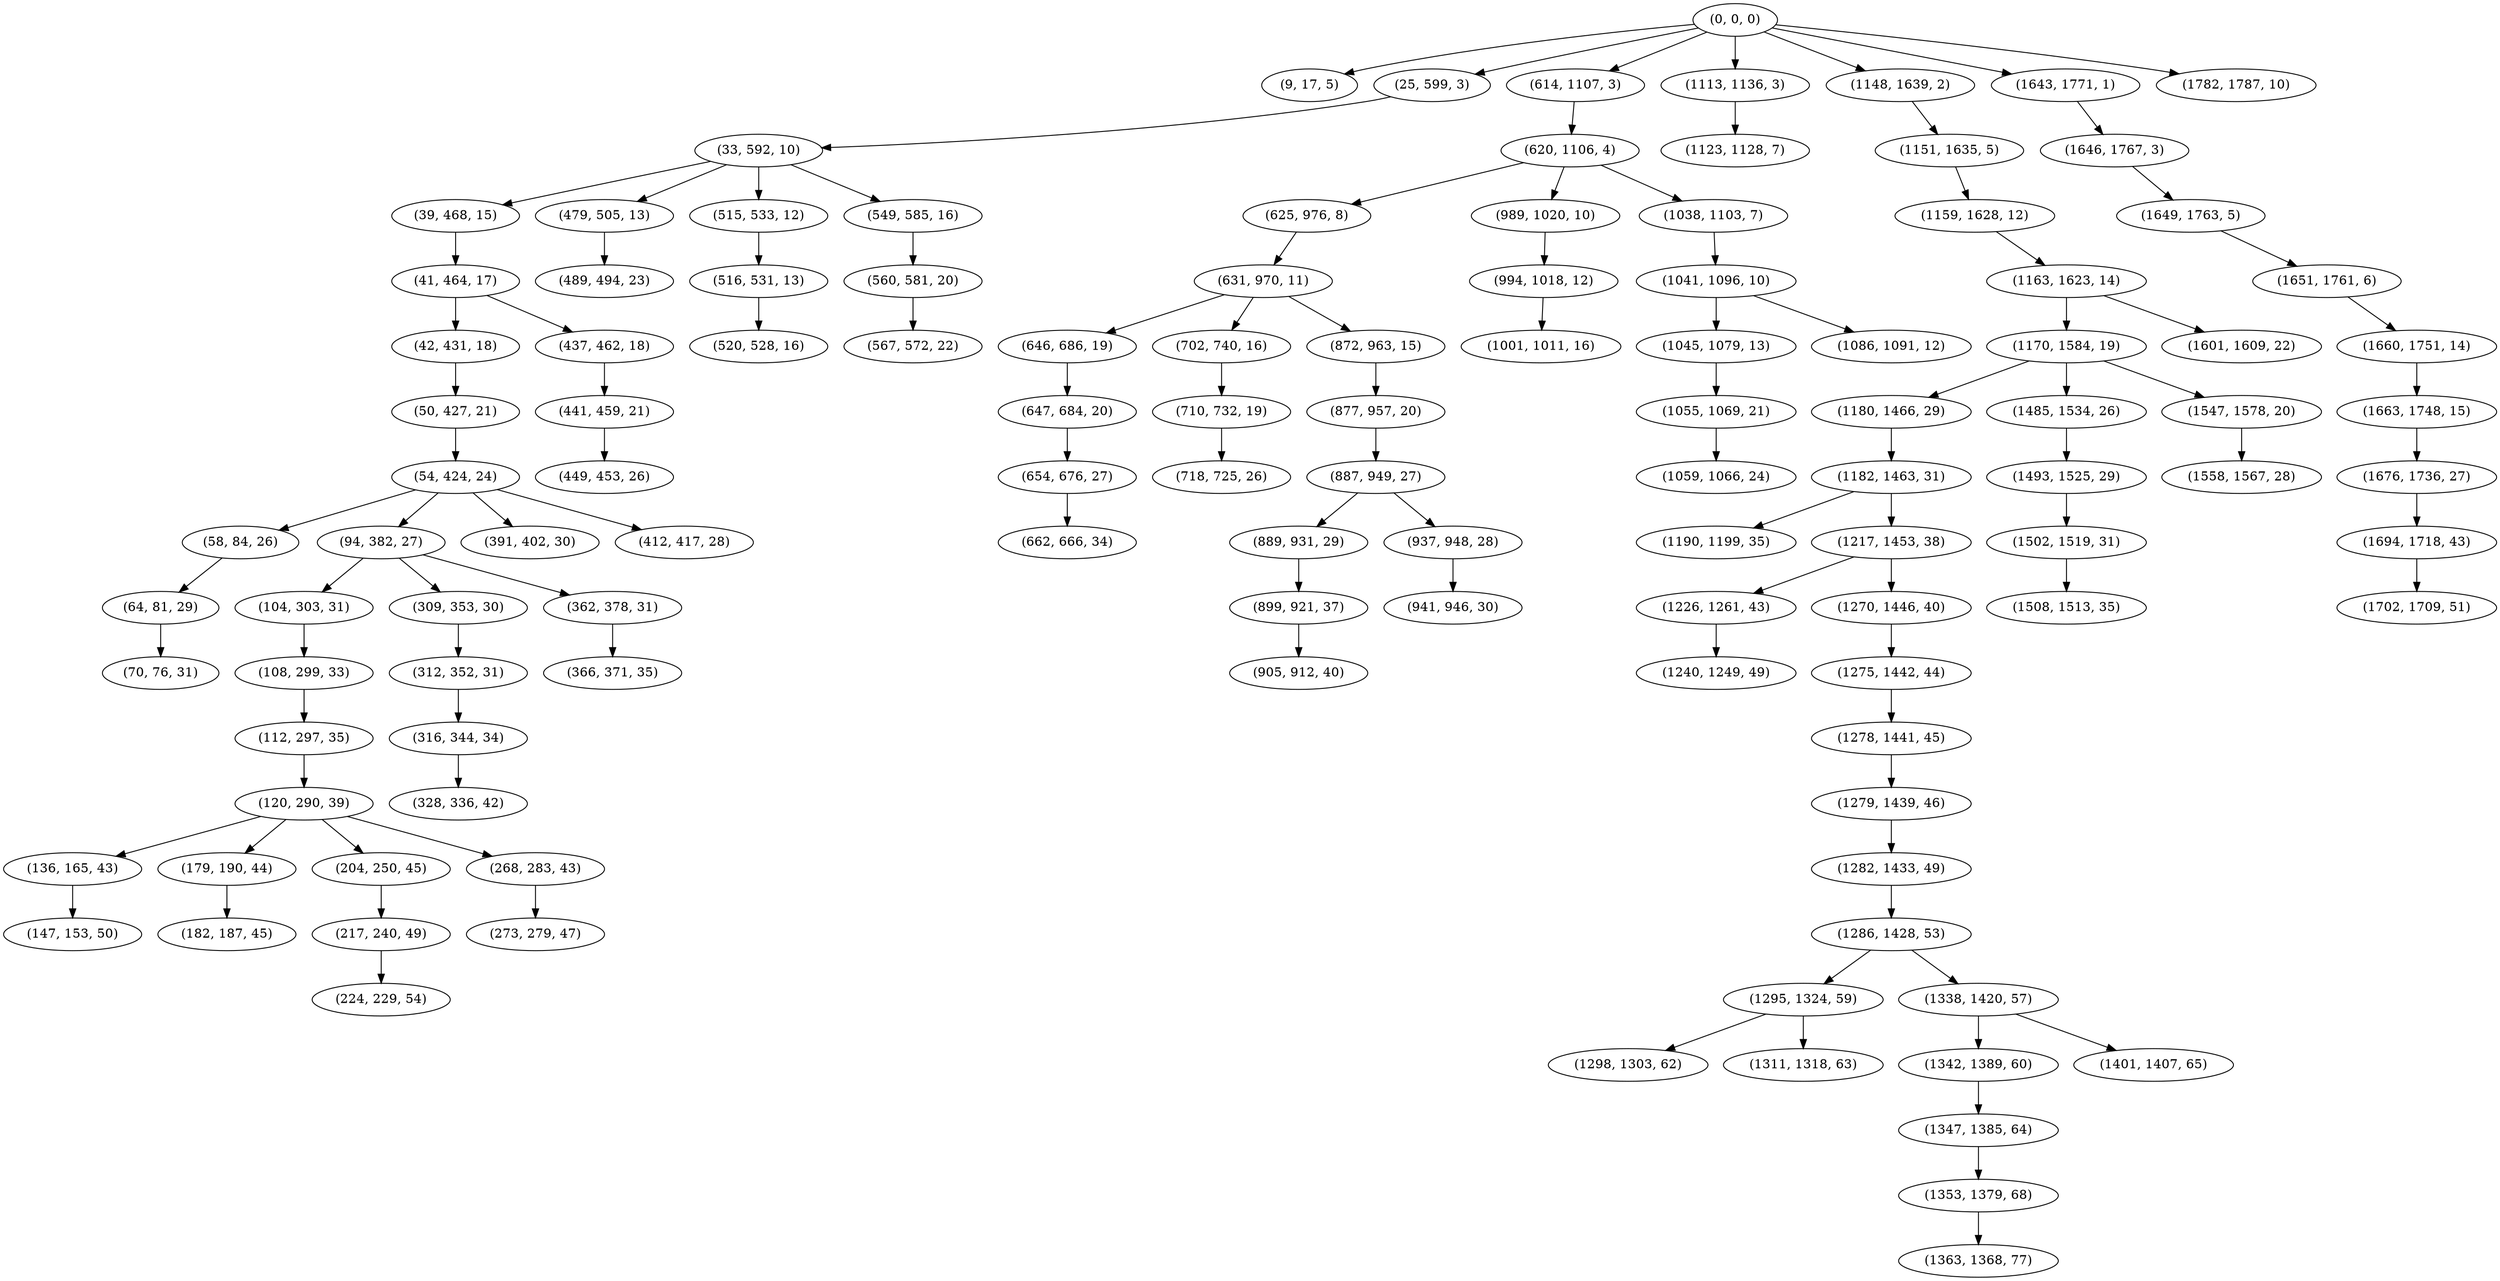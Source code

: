 digraph tree {
    "(0, 0, 0)";
    "(9, 17, 5)";
    "(25, 599, 3)";
    "(33, 592, 10)";
    "(39, 468, 15)";
    "(41, 464, 17)";
    "(42, 431, 18)";
    "(50, 427, 21)";
    "(54, 424, 24)";
    "(58, 84, 26)";
    "(64, 81, 29)";
    "(70, 76, 31)";
    "(94, 382, 27)";
    "(104, 303, 31)";
    "(108, 299, 33)";
    "(112, 297, 35)";
    "(120, 290, 39)";
    "(136, 165, 43)";
    "(147, 153, 50)";
    "(179, 190, 44)";
    "(182, 187, 45)";
    "(204, 250, 45)";
    "(217, 240, 49)";
    "(224, 229, 54)";
    "(268, 283, 43)";
    "(273, 279, 47)";
    "(309, 353, 30)";
    "(312, 352, 31)";
    "(316, 344, 34)";
    "(328, 336, 42)";
    "(362, 378, 31)";
    "(366, 371, 35)";
    "(391, 402, 30)";
    "(412, 417, 28)";
    "(437, 462, 18)";
    "(441, 459, 21)";
    "(449, 453, 26)";
    "(479, 505, 13)";
    "(489, 494, 23)";
    "(515, 533, 12)";
    "(516, 531, 13)";
    "(520, 528, 16)";
    "(549, 585, 16)";
    "(560, 581, 20)";
    "(567, 572, 22)";
    "(614, 1107, 3)";
    "(620, 1106, 4)";
    "(625, 976, 8)";
    "(631, 970, 11)";
    "(646, 686, 19)";
    "(647, 684, 20)";
    "(654, 676, 27)";
    "(662, 666, 34)";
    "(702, 740, 16)";
    "(710, 732, 19)";
    "(718, 725, 26)";
    "(872, 963, 15)";
    "(877, 957, 20)";
    "(887, 949, 27)";
    "(889, 931, 29)";
    "(899, 921, 37)";
    "(905, 912, 40)";
    "(937, 948, 28)";
    "(941, 946, 30)";
    "(989, 1020, 10)";
    "(994, 1018, 12)";
    "(1001, 1011, 16)";
    "(1038, 1103, 7)";
    "(1041, 1096, 10)";
    "(1045, 1079, 13)";
    "(1055, 1069, 21)";
    "(1059, 1066, 24)";
    "(1086, 1091, 12)";
    "(1113, 1136, 3)";
    "(1123, 1128, 7)";
    "(1148, 1639, 2)";
    "(1151, 1635, 5)";
    "(1159, 1628, 12)";
    "(1163, 1623, 14)";
    "(1170, 1584, 19)";
    "(1180, 1466, 29)";
    "(1182, 1463, 31)";
    "(1190, 1199, 35)";
    "(1217, 1453, 38)";
    "(1226, 1261, 43)";
    "(1240, 1249, 49)";
    "(1270, 1446, 40)";
    "(1275, 1442, 44)";
    "(1278, 1441, 45)";
    "(1279, 1439, 46)";
    "(1282, 1433, 49)";
    "(1286, 1428, 53)";
    "(1295, 1324, 59)";
    "(1298, 1303, 62)";
    "(1311, 1318, 63)";
    "(1338, 1420, 57)";
    "(1342, 1389, 60)";
    "(1347, 1385, 64)";
    "(1353, 1379, 68)";
    "(1363, 1368, 77)";
    "(1401, 1407, 65)";
    "(1485, 1534, 26)";
    "(1493, 1525, 29)";
    "(1502, 1519, 31)";
    "(1508, 1513, 35)";
    "(1547, 1578, 20)";
    "(1558, 1567, 28)";
    "(1601, 1609, 22)";
    "(1643, 1771, 1)";
    "(1646, 1767, 3)";
    "(1649, 1763, 5)";
    "(1651, 1761, 6)";
    "(1660, 1751, 14)";
    "(1663, 1748, 15)";
    "(1676, 1736, 27)";
    "(1694, 1718, 43)";
    "(1702, 1709, 51)";
    "(1782, 1787, 10)";
    "(0, 0, 0)" -> "(9, 17, 5)";
    "(0, 0, 0)" -> "(25, 599, 3)";
    "(0, 0, 0)" -> "(614, 1107, 3)";
    "(0, 0, 0)" -> "(1113, 1136, 3)";
    "(0, 0, 0)" -> "(1148, 1639, 2)";
    "(0, 0, 0)" -> "(1643, 1771, 1)";
    "(0, 0, 0)" -> "(1782, 1787, 10)";
    "(25, 599, 3)" -> "(33, 592, 10)";
    "(33, 592, 10)" -> "(39, 468, 15)";
    "(33, 592, 10)" -> "(479, 505, 13)";
    "(33, 592, 10)" -> "(515, 533, 12)";
    "(33, 592, 10)" -> "(549, 585, 16)";
    "(39, 468, 15)" -> "(41, 464, 17)";
    "(41, 464, 17)" -> "(42, 431, 18)";
    "(41, 464, 17)" -> "(437, 462, 18)";
    "(42, 431, 18)" -> "(50, 427, 21)";
    "(50, 427, 21)" -> "(54, 424, 24)";
    "(54, 424, 24)" -> "(58, 84, 26)";
    "(54, 424, 24)" -> "(94, 382, 27)";
    "(54, 424, 24)" -> "(391, 402, 30)";
    "(54, 424, 24)" -> "(412, 417, 28)";
    "(58, 84, 26)" -> "(64, 81, 29)";
    "(64, 81, 29)" -> "(70, 76, 31)";
    "(94, 382, 27)" -> "(104, 303, 31)";
    "(94, 382, 27)" -> "(309, 353, 30)";
    "(94, 382, 27)" -> "(362, 378, 31)";
    "(104, 303, 31)" -> "(108, 299, 33)";
    "(108, 299, 33)" -> "(112, 297, 35)";
    "(112, 297, 35)" -> "(120, 290, 39)";
    "(120, 290, 39)" -> "(136, 165, 43)";
    "(120, 290, 39)" -> "(179, 190, 44)";
    "(120, 290, 39)" -> "(204, 250, 45)";
    "(120, 290, 39)" -> "(268, 283, 43)";
    "(136, 165, 43)" -> "(147, 153, 50)";
    "(179, 190, 44)" -> "(182, 187, 45)";
    "(204, 250, 45)" -> "(217, 240, 49)";
    "(217, 240, 49)" -> "(224, 229, 54)";
    "(268, 283, 43)" -> "(273, 279, 47)";
    "(309, 353, 30)" -> "(312, 352, 31)";
    "(312, 352, 31)" -> "(316, 344, 34)";
    "(316, 344, 34)" -> "(328, 336, 42)";
    "(362, 378, 31)" -> "(366, 371, 35)";
    "(437, 462, 18)" -> "(441, 459, 21)";
    "(441, 459, 21)" -> "(449, 453, 26)";
    "(479, 505, 13)" -> "(489, 494, 23)";
    "(515, 533, 12)" -> "(516, 531, 13)";
    "(516, 531, 13)" -> "(520, 528, 16)";
    "(549, 585, 16)" -> "(560, 581, 20)";
    "(560, 581, 20)" -> "(567, 572, 22)";
    "(614, 1107, 3)" -> "(620, 1106, 4)";
    "(620, 1106, 4)" -> "(625, 976, 8)";
    "(620, 1106, 4)" -> "(989, 1020, 10)";
    "(620, 1106, 4)" -> "(1038, 1103, 7)";
    "(625, 976, 8)" -> "(631, 970, 11)";
    "(631, 970, 11)" -> "(646, 686, 19)";
    "(631, 970, 11)" -> "(702, 740, 16)";
    "(631, 970, 11)" -> "(872, 963, 15)";
    "(646, 686, 19)" -> "(647, 684, 20)";
    "(647, 684, 20)" -> "(654, 676, 27)";
    "(654, 676, 27)" -> "(662, 666, 34)";
    "(702, 740, 16)" -> "(710, 732, 19)";
    "(710, 732, 19)" -> "(718, 725, 26)";
    "(872, 963, 15)" -> "(877, 957, 20)";
    "(877, 957, 20)" -> "(887, 949, 27)";
    "(887, 949, 27)" -> "(889, 931, 29)";
    "(887, 949, 27)" -> "(937, 948, 28)";
    "(889, 931, 29)" -> "(899, 921, 37)";
    "(899, 921, 37)" -> "(905, 912, 40)";
    "(937, 948, 28)" -> "(941, 946, 30)";
    "(989, 1020, 10)" -> "(994, 1018, 12)";
    "(994, 1018, 12)" -> "(1001, 1011, 16)";
    "(1038, 1103, 7)" -> "(1041, 1096, 10)";
    "(1041, 1096, 10)" -> "(1045, 1079, 13)";
    "(1041, 1096, 10)" -> "(1086, 1091, 12)";
    "(1045, 1079, 13)" -> "(1055, 1069, 21)";
    "(1055, 1069, 21)" -> "(1059, 1066, 24)";
    "(1113, 1136, 3)" -> "(1123, 1128, 7)";
    "(1148, 1639, 2)" -> "(1151, 1635, 5)";
    "(1151, 1635, 5)" -> "(1159, 1628, 12)";
    "(1159, 1628, 12)" -> "(1163, 1623, 14)";
    "(1163, 1623, 14)" -> "(1170, 1584, 19)";
    "(1163, 1623, 14)" -> "(1601, 1609, 22)";
    "(1170, 1584, 19)" -> "(1180, 1466, 29)";
    "(1170, 1584, 19)" -> "(1485, 1534, 26)";
    "(1170, 1584, 19)" -> "(1547, 1578, 20)";
    "(1180, 1466, 29)" -> "(1182, 1463, 31)";
    "(1182, 1463, 31)" -> "(1190, 1199, 35)";
    "(1182, 1463, 31)" -> "(1217, 1453, 38)";
    "(1217, 1453, 38)" -> "(1226, 1261, 43)";
    "(1217, 1453, 38)" -> "(1270, 1446, 40)";
    "(1226, 1261, 43)" -> "(1240, 1249, 49)";
    "(1270, 1446, 40)" -> "(1275, 1442, 44)";
    "(1275, 1442, 44)" -> "(1278, 1441, 45)";
    "(1278, 1441, 45)" -> "(1279, 1439, 46)";
    "(1279, 1439, 46)" -> "(1282, 1433, 49)";
    "(1282, 1433, 49)" -> "(1286, 1428, 53)";
    "(1286, 1428, 53)" -> "(1295, 1324, 59)";
    "(1286, 1428, 53)" -> "(1338, 1420, 57)";
    "(1295, 1324, 59)" -> "(1298, 1303, 62)";
    "(1295, 1324, 59)" -> "(1311, 1318, 63)";
    "(1338, 1420, 57)" -> "(1342, 1389, 60)";
    "(1338, 1420, 57)" -> "(1401, 1407, 65)";
    "(1342, 1389, 60)" -> "(1347, 1385, 64)";
    "(1347, 1385, 64)" -> "(1353, 1379, 68)";
    "(1353, 1379, 68)" -> "(1363, 1368, 77)";
    "(1485, 1534, 26)" -> "(1493, 1525, 29)";
    "(1493, 1525, 29)" -> "(1502, 1519, 31)";
    "(1502, 1519, 31)" -> "(1508, 1513, 35)";
    "(1547, 1578, 20)" -> "(1558, 1567, 28)";
    "(1643, 1771, 1)" -> "(1646, 1767, 3)";
    "(1646, 1767, 3)" -> "(1649, 1763, 5)";
    "(1649, 1763, 5)" -> "(1651, 1761, 6)";
    "(1651, 1761, 6)" -> "(1660, 1751, 14)";
    "(1660, 1751, 14)" -> "(1663, 1748, 15)";
    "(1663, 1748, 15)" -> "(1676, 1736, 27)";
    "(1676, 1736, 27)" -> "(1694, 1718, 43)";
    "(1694, 1718, 43)" -> "(1702, 1709, 51)";
}
